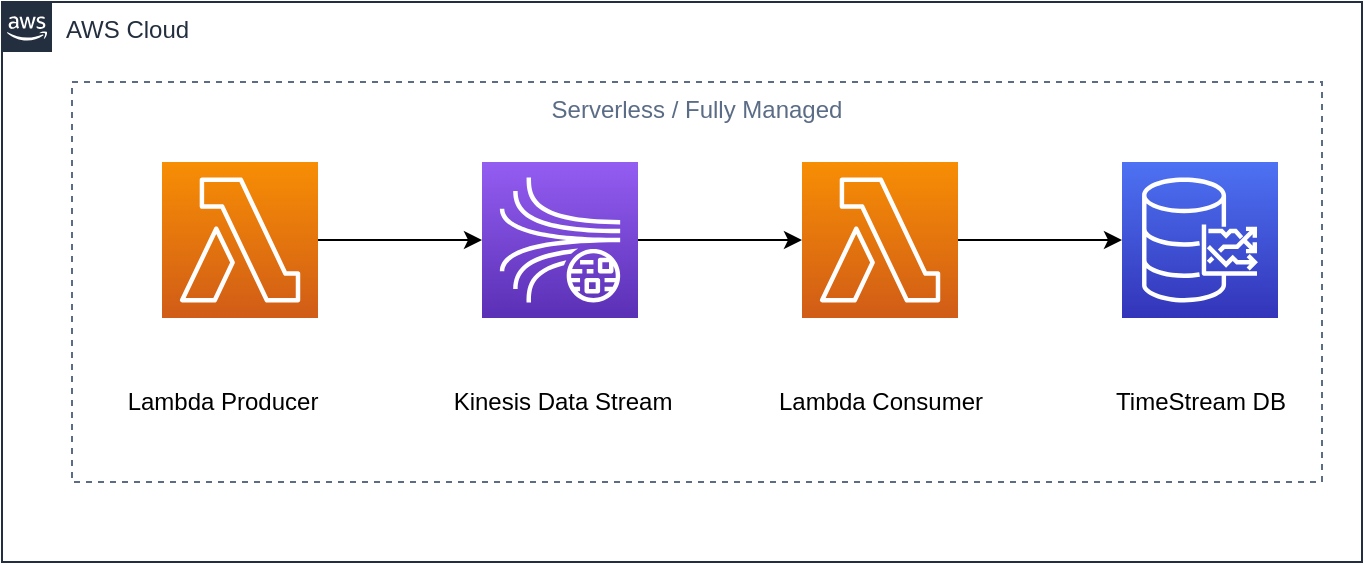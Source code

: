 <mxfile version="14.1.2" type="github"><diagram id="Zacp6bpTt9vRq82bRoWw" name="Page-1"><mxGraphModel dx="868" dy="479" grid="1" gridSize="10" guides="1" tooltips="1" connect="1" arrows="1" fold="1" page="1" pageScale="1" pageWidth="850" pageHeight="1100" math="0" shadow="0"><root><mxCell id="0"/><mxCell id="1" parent="0"/><mxCell id="RjUed-kTgqJiL75R5gT3-1" value="AWS Cloud" style="points=[[0,0],[0.25,0],[0.5,0],[0.75,0],[1,0],[1,0.25],[1,0.5],[1,0.75],[1,1],[0.75,1],[0.5,1],[0.25,1],[0,1],[0,0.75],[0,0.5],[0,0.25]];outlineConnect=0;gradientColor=none;html=1;whiteSpace=wrap;fontSize=12;fontStyle=0;shape=mxgraph.aws4.group;grIcon=mxgraph.aws4.group_aws_cloud_alt;strokeColor=#232F3E;fillColor=none;verticalAlign=top;align=left;spacingLeft=30;fontColor=#232F3E;dashed=0;" vertex="1" parent="1"><mxGeometry x="80" y="80" width="680" height="280" as="geometry"/></mxCell><mxCell id="RjUed-kTgqJiL75R5gT3-2" value="" style="outlineConnect=0;fontColor=#232F3E;gradientColor=#4D72F3;gradientDirection=north;fillColor=#3334B9;strokeColor=#ffffff;dashed=0;verticalLabelPosition=bottom;verticalAlign=top;align=center;html=1;fontSize=12;fontStyle=0;aspect=fixed;shape=mxgraph.aws4.resourceIcon;resIcon=mxgraph.aws4.timestream;" vertex="1" parent="1"><mxGeometry x="640" y="160" width="78" height="78" as="geometry"/></mxCell><mxCell id="RjUed-kTgqJiL75R5gT3-7" style="edgeStyle=orthogonalEdgeStyle;rounded=0;orthogonalLoop=1;jettySize=auto;html=1;" edge="1" parent="1" source="RjUed-kTgqJiL75R5gT3-3" target="RjUed-kTgqJiL75R5gT3-5"><mxGeometry relative="1" as="geometry"/></mxCell><mxCell id="RjUed-kTgqJiL75R5gT3-3" value="" style="outlineConnect=0;fontColor=#232F3E;gradientColor=#F78E04;gradientDirection=north;fillColor=#D05C17;strokeColor=#ffffff;dashed=0;verticalLabelPosition=bottom;verticalAlign=top;align=center;html=1;fontSize=12;fontStyle=0;aspect=fixed;shape=mxgraph.aws4.resourceIcon;resIcon=mxgraph.aws4.lambda;" vertex="1" parent="1"><mxGeometry x="160" y="160" width="78" height="78" as="geometry"/></mxCell><mxCell id="RjUed-kTgqJiL75R5gT3-9" style="edgeStyle=orthogonalEdgeStyle;rounded=0;orthogonalLoop=1;jettySize=auto;html=1;" edge="1" parent="1" source="RjUed-kTgqJiL75R5gT3-4" target="RjUed-kTgqJiL75R5gT3-2"><mxGeometry relative="1" as="geometry"/></mxCell><mxCell id="RjUed-kTgqJiL75R5gT3-4" value="" style="outlineConnect=0;fontColor=#232F3E;gradientColor=#F78E04;gradientDirection=north;fillColor=#D05C17;strokeColor=#ffffff;dashed=0;verticalLabelPosition=bottom;verticalAlign=top;align=center;html=1;fontSize=12;fontStyle=0;aspect=fixed;shape=mxgraph.aws4.resourceIcon;resIcon=mxgraph.aws4.lambda;" vertex="1" parent="1"><mxGeometry x="480" y="160" width="78" height="78" as="geometry"/></mxCell><mxCell id="RjUed-kTgqJiL75R5gT3-8" style="edgeStyle=orthogonalEdgeStyle;rounded=0;orthogonalLoop=1;jettySize=auto;html=1;" edge="1" parent="1" source="RjUed-kTgqJiL75R5gT3-5" target="RjUed-kTgqJiL75R5gT3-4"><mxGeometry relative="1" as="geometry"/></mxCell><mxCell id="RjUed-kTgqJiL75R5gT3-5" value="" style="outlineConnect=0;fontColor=#232F3E;gradientColor=#945DF2;gradientDirection=north;fillColor=#5A30B5;strokeColor=#ffffff;dashed=0;verticalLabelPosition=bottom;verticalAlign=top;align=center;html=1;fontSize=12;fontStyle=0;aspect=fixed;shape=mxgraph.aws4.resourceIcon;resIcon=mxgraph.aws4.kinesis_data_streams;" vertex="1" parent="1"><mxGeometry x="320" y="160" width="78" height="78" as="geometry"/></mxCell><mxCell id="RjUed-kTgqJiL75R5gT3-10" value="Lambda Producer" style="text;html=1;align=center;verticalAlign=middle;resizable=0;points=[];autosize=1;" vertex="1" parent="1"><mxGeometry x="135" y="270" width="110" height="20" as="geometry"/></mxCell><mxCell id="RjUed-kTgqJiL75R5gT3-12" value="Kinesis Data Stream" style="text;html=1;align=center;verticalAlign=middle;resizable=0;points=[];autosize=1;" vertex="1" parent="1"><mxGeometry x="295" y="270" width="130" height="20" as="geometry"/></mxCell><mxCell id="RjUed-kTgqJiL75R5gT3-13" value="Lambda Consumer" style="text;html=1;align=center;verticalAlign=middle;resizable=0;points=[];autosize=1;" vertex="1" parent="1"><mxGeometry x="459" y="270" width="120" height="20" as="geometry"/></mxCell><mxCell id="RjUed-kTgqJiL75R5gT3-14" value="TimeStream DB" style="text;html=1;align=center;verticalAlign=middle;resizable=0;points=[];autosize=1;" vertex="1" parent="1"><mxGeometry x="629" y="270" width="100" height="20" as="geometry"/></mxCell><mxCell id="RjUed-kTgqJiL75R5gT3-15" value="Serverless / Fully Managed" style="fillColor=none;strokeColor=#5A6C86;dashed=1;verticalAlign=top;fontStyle=0;fontColor=#5A6C86;" vertex="1" parent="1"><mxGeometry x="115" y="120" width="625" height="200" as="geometry"/></mxCell></root></mxGraphModel></diagram></mxfile>